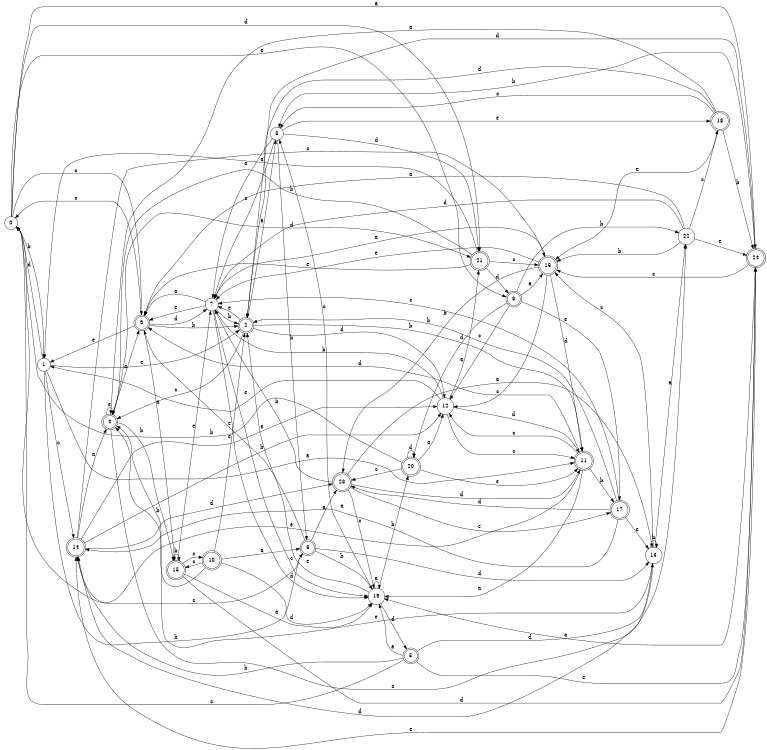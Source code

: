 digraph n20_4 {
__start0 [label="" shape="none"];

rankdir=LR;
size="8,5";

s0 [style="filled", color="black", fillcolor="white" shape="circle", label="0"];
s1 [style="filled", color="black", fillcolor="white" shape="circle", label="1"];
s2 [style="rounded,filled", color="black", fillcolor="white" shape="doublecircle", label="2"];
s3 [style="filled", color="black", fillcolor="white" shape="circle", label="3"];
s4 [style="rounded,filled", color="black", fillcolor="white" shape="doublecircle", label="4"];
s5 [style="rounded,filled", color="black", fillcolor="white" shape="doublecircle", label="5"];
s6 [style="rounded,filled", color="black", fillcolor="white" shape="doublecircle", label="6"];
s7 [style="filled", color="black", fillcolor="white" shape="circle", label="7"];
s8 [style="rounded,filled", color="black", fillcolor="white" shape="doublecircle", label="8"];
s9 [style="rounded,filled", color="black", fillcolor="white" shape="doublecircle", label="9"];
s10 [style="rounded,filled", color="black", fillcolor="white" shape="doublecircle", label="10"];
s11 [style="rounded,filled", color="black", fillcolor="white" shape="doublecircle", label="11"];
s12 [style="filled", color="black", fillcolor="white" shape="circle", label="12"];
s13 [style="filled", color="black", fillcolor="white" shape="circle", label="13"];
s14 [style="rounded,filled", color="black", fillcolor="white" shape="doublecircle", label="14"];
s15 [style="rounded,filled", color="black", fillcolor="white" shape="doublecircle", label="15"];
s16 [style="rounded,filled", color="black", fillcolor="white" shape="doublecircle", label="16"];
s17 [style="rounded,filled", color="black", fillcolor="white" shape="doublecircle", label="17"];
s18 [style="rounded,filled", color="black", fillcolor="white" shape="doublecircle", label="18"];
s19 [style="filled", color="black", fillcolor="white" shape="circle", label="19"];
s20 [style="rounded,filled", color="black", fillcolor="white" shape="doublecircle", label="20"];
s21 [style="rounded,filled", color="black", fillcolor="white" shape="doublecircle", label="21"];
s22 [style="filled", color="black", fillcolor="white" shape="circle", label="22"];
s23 [style="rounded,filled", color="black", fillcolor="white" shape="doublecircle", label="23"];
s24 [style="rounded,filled", color="black", fillcolor="white" shape="doublecircle", label="24"];
s0 -> s24 [label="a"];
s0 -> s1 [label="b"];
s0 -> s9 [label="c"];
s0 -> s21 [label="d"];
s0 -> s8 [label="e"];
s1 -> s11 [label="a"];
s1 -> s6 [label="b"];
s1 -> s14 [label="c"];
s1 -> s0 [label="d"];
s1 -> s2 [label="e"];
s2 -> s3 [label="a"];
s2 -> s11 [label="b"];
s2 -> s4 [label="c"];
s2 -> s12 [label="d"];
s2 -> s7 [label="e"];
s3 -> s7 [label="a"];
s3 -> s6 [label="b"];
s3 -> s7 [label="c"];
s3 -> s21 [label="d"];
s3 -> s18 [label="e"];
s4 -> s9 [label="a"];
s4 -> s15 [label="b"];
s4 -> s22 [label="c"];
s4 -> s21 [label="d"];
s4 -> s4 [label="e"];
s5 -> s19 [label="a"];
s5 -> s14 [label="b"];
s5 -> s0 [label="c"];
s5 -> s13 [label="d"];
s5 -> s24 [label="e"];
s6 -> s23 [label="a"];
s6 -> s19 [label="b"];
s6 -> s14 [label="c"];
s6 -> s13 [label="d"];
s6 -> s9 [label="e"];
s7 -> s9 [label="a"];
s7 -> s2 [label="b"];
s7 -> s19 [label="c"];
s7 -> s19 [label="d"];
s7 -> s9 [label="e"];
s8 -> s16 [label="a"];
s8 -> s22 [label="b"];
s8 -> s12 [label="c"];
s8 -> s20 [label="d"];
s8 -> s17 [label="e"];
s9 -> s15 [label="a"];
s9 -> s2 [label="b"];
s9 -> s0 [label="c"];
s9 -> s7 [label="d"];
s9 -> s1 [label="e"];
s10 -> s6 [label="a"];
s10 -> s4 [label="b"];
s10 -> s15 [label="c"];
s10 -> s19 [label="d"];
s10 -> s2 [label="e"];
s11 -> s19 [label="a"];
s11 -> s17 [label="b"];
s11 -> s12 [label="c"];
s11 -> s9 [label="d"];
s11 -> s0 [label="e"];
s12 -> s21 [label="a"];
s12 -> s7 [label="b"];
s12 -> s11 [label="c"];
s12 -> s11 [label="d"];
s12 -> s1 [label="e"];
s13 -> s22 [label="a"];
s13 -> s13 [label="b"];
s13 -> s16 [label="c"];
s13 -> s14 [label="d"];
s13 -> s4 [label="e"];
s14 -> s4 [label="a"];
s14 -> s12 [label="b"];
s14 -> s16 [label="c"];
s14 -> s23 [label="d"];
s14 -> s12 [label="e"];
s15 -> s19 [label="a"];
s15 -> s15 [label="b"];
s15 -> s10 [label="c"];
s15 -> s24 [label="d"];
s15 -> s7 [label="e"];
s16 -> s7 [label="a"];
s16 -> s23 [label="b"];
s16 -> s12 [label="c"];
s16 -> s11 [label="d"];
s16 -> s7 [label="e"];
s17 -> s14 [label="a"];
s17 -> s2 [label="b"];
s17 -> s7 [label="c"];
s17 -> s23 [label="d"];
s17 -> s13 [label="e"];
s18 -> s4 [label="a"];
s18 -> s24 [label="b"];
s18 -> s3 [label="c"];
s18 -> s2 [label="d"];
s18 -> s16 [label="e"];
s19 -> s19 [label="a"];
s19 -> s20 [label="b"];
s19 -> s3 [label="c"];
s19 -> s5 [label="d"];
s19 -> s2 [label="e"];
s20 -> s12 [label="a"];
s20 -> s0 [label="b"];
s20 -> s23 [label="c"];
s20 -> s20 [label="d"];
s20 -> s11 [label="e"];
s21 -> s1 [label="a"];
s21 -> s4 [label="b"];
s21 -> s16 [label="c"];
s21 -> s8 [label="d"];
s21 -> s9 [label="e"];
s22 -> s9 [label="a"];
s22 -> s16 [label="b"];
s22 -> s18 [label="c"];
s22 -> s7 [label="d"];
s22 -> s24 [label="e"];
s23 -> s13 [label="a"];
s23 -> s7 [label="b"];
s23 -> s19 [label="c"];
s23 -> s11 [label="d"];
s23 -> s17 [label="e"];
s24 -> s19 [label="a"];
s24 -> s3 [label="b"];
s24 -> s16 [label="c"];
s24 -> s2 [label="d"];
s24 -> s14 [label="e"];

}